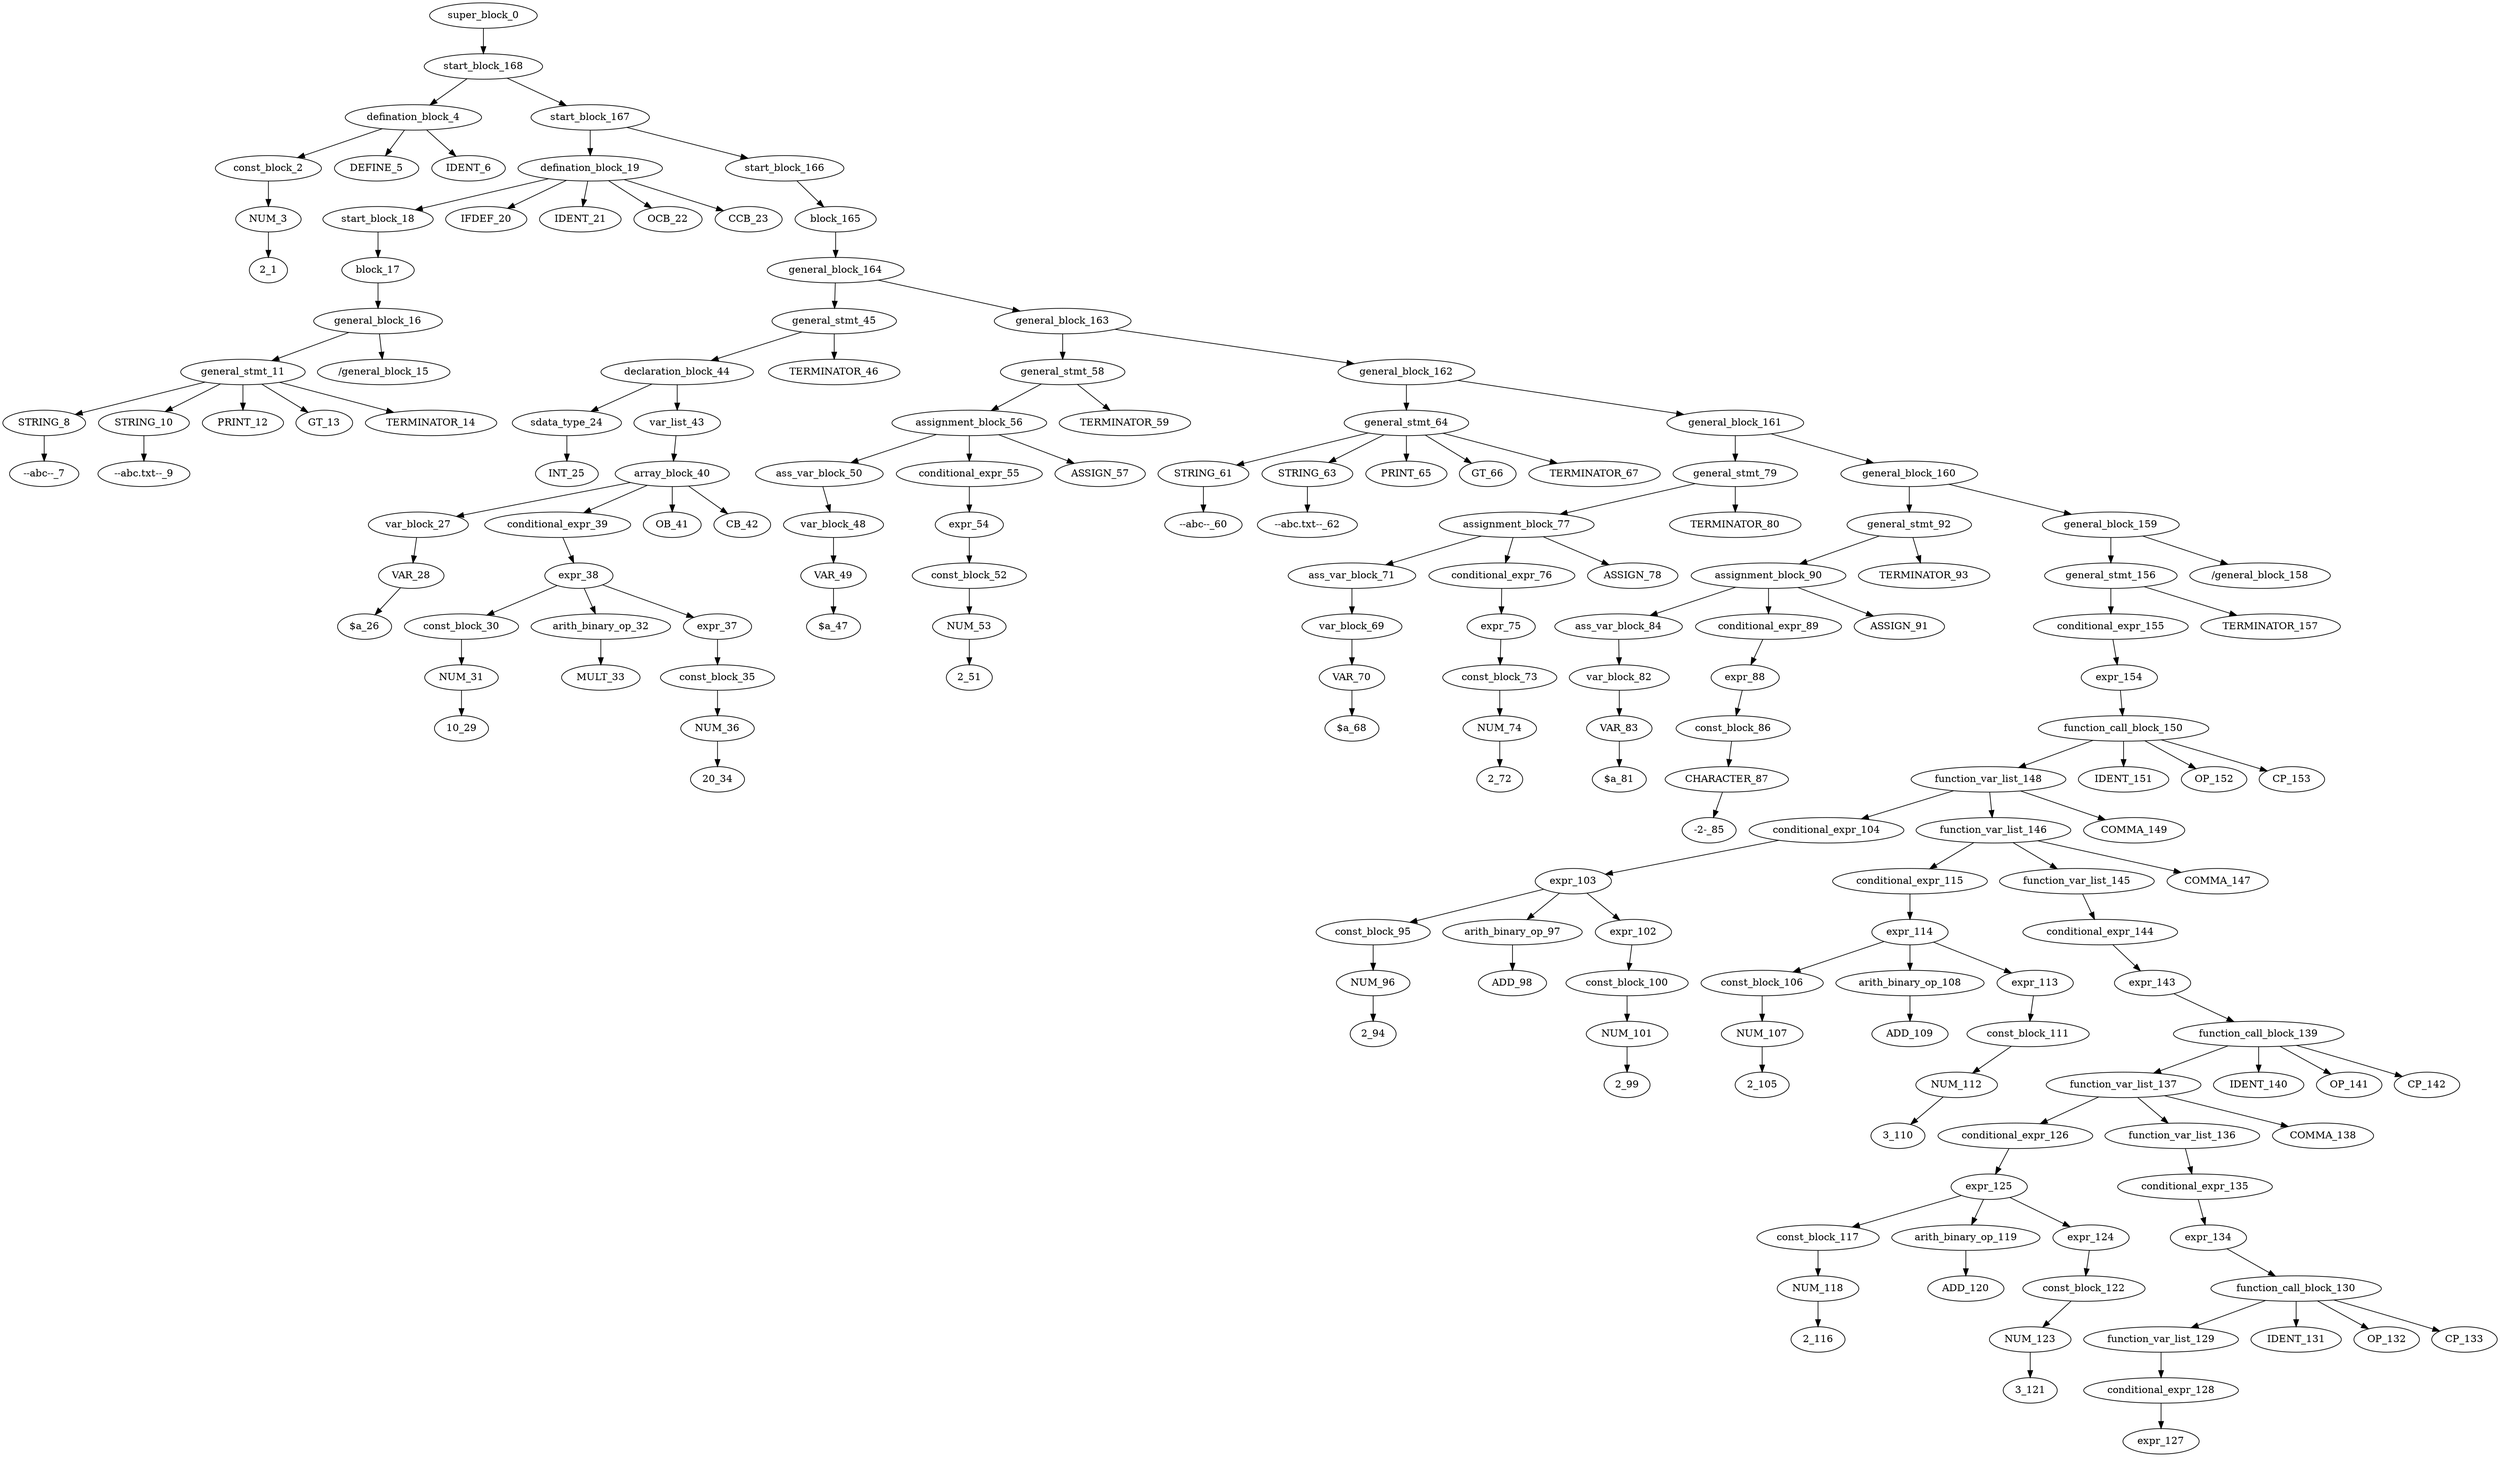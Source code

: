 digraph G {
	NUM_3 -> "2_1" [key=0];
const_block_2 -> NUM_3 [key=1];
defination_block_4 -> const_block_2 [key=4];
defination_block_4 -> DEFINE_5 [key=2];
defination_block_4 -> IDENT_6 [key=3];
STRING_8 -> "--abc--_7" [key=5];
STRING_10 -> "--abc.txt--_9" [key=6];
general_stmt_11 -> STRING_8 [key=8];
general_stmt_11 -> STRING_10 [key=10];
general_stmt_11 -> PRINT_12 [key=7];
general_stmt_11 -> GT_13 [key=9];
general_stmt_11 -> TERMINATOR_14 [key=11];
general_block_16 -> general_stmt_11 [key=12];
general_block_16 -> "/general_block_15" [key=13];
block_17 -> general_block_16 [key=14];
start_block_18 -> block_17 [key=15];
defination_block_19 -> start_block_18 [key=19];
defination_block_19 -> IFDEF_20 [key=16];
defination_block_19 -> IDENT_21 [key=17];
defination_block_19 -> OCB_22 [key=18];
defination_block_19 -> CCB_23 [key=20];
sdata_type_24 -> INT_25 [key=21];
VAR_28 -> "$a_26" [key=22];
var_block_27 -> VAR_28 [key=23];
NUM_31 -> "10_29" [key=24];
const_block_30 -> NUM_31 [key=25];
arith_binary_op_32 -> MULT_33 [key=26];
NUM_36 -> "20_34" [key=27];
const_block_35 -> NUM_36 [key=28];
expr_37 -> const_block_35 [key=29];
expr_38 -> const_block_30 [key=30];
expr_38 -> arith_binary_op_32 [key=31];
expr_38 -> expr_37 [key=32];
conditional_expr_39 -> expr_38 [key=33];
array_block_40 -> var_block_27 [key=34];
array_block_40 -> conditional_expr_39 [key=36];
array_block_40 -> OB_41 [key=35];
array_block_40 -> CB_42 [key=37];
var_list_43 -> array_block_40 [key=38];
declaration_block_44 -> sdata_type_24 [key=39];
declaration_block_44 -> var_list_43 [key=40];
general_stmt_45 -> declaration_block_44 [key=41];
general_stmt_45 -> TERMINATOR_46 [key=42];
VAR_49 -> "$a_47" [key=43];
var_block_48 -> VAR_49 [key=44];
ass_var_block_50 -> var_block_48 [key=45];
NUM_53 -> "2_51" [key=46];
const_block_52 -> NUM_53 [key=47];
expr_54 -> const_block_52 [key=48];
conditional_expr_55 -> expr_54 [key=49];
assignment_block_56 -> ass_var_block_50 [key=50];
assignment_block_56 -> conditional_expr_55 [key=52];
assignment_block_56 -> ASSIGN_57 [key=51];
general_stmt_58 -> assignment_block_56 [key=53];
general_stmt_58 -> TERMINATOR_59 [key=54];
STRING_61 -> "--abc--_60" [key=55];
STRING_63 -> "--abc.txt--_62" [key=56];
general_stmt_64 -> STRING_61 [key=58];
general_stmt_64 -> STRING_63 [key=60];
general_stmt_64 -> PRINT_65 [key=57];
general_stmt_64 -> GT_66 [key=59];
general_stmt_64 -> TERMINATOR_67 [key=61];
VAR_70 -> "$a_68" [key=62];
var_block_69 -> VAR_70 [key=63];
ass_var_block_71 -> var_block_69 [key=64];
NUM_74 -> "2_72" [key=65];
const_block_73 -> NUM_74 [key=66];
expr_75 -> const_block_73 [key=67];
conditional_expr_76 -> expr_75 [key=68];
assignment_block_77 -> ass_var_block_71 [key=69];
assignment_block_77 -> conditional_expr_76 [key=71];
assignment_block_77 -> ASSIGN_78 [key=70];
general_stmt_79 -> assignment_block_77 [key=72];
general_stmt_79 -> TERMINATOR_80 [key=73];
VAR_83 -> "$a_81" [key=74];
var_block_82 -> VAR_83 [key=75];
ass_var_block_84 -> var_block_82 [key=76];
CHARACTER_87 -> "-2-_85" [key=77];
const_block_86 -> CHARACTER_87 [key=78];
expr_88 -> const_block_86 [key=79];
conditional_expr_89 -> expr_88 [key=80];
assignment_block_90 -> ass_var_block_84 [key=81];
assignment_block_90 -> conditional_expr_89 [key=83];
assignment_block_90 -> ASSIGN_91 [key=82];
general_stmt_92 -> assignment_block_90 [key=84];
general_stmt_92 -> TERMINATOR_93 [key=85];
NUM_96 -> "2_94" [key=86];
const_block_95 -> NUM_96 [key=87];
arith_binary_op_97 -> ADD_98 [key=88];
NUM_101 -> "2_99" [key=89];
const_block_100 -> NUM_101 [key=90];
expr_102 -> const_block_100 [key=91];
expr_103 -> const_block_95 [key=92];
expr_103 -> arith_binary_op_97 [key=93];
expr_103 -> expr_102 [key=94];
conditional_expr_104 -> expr_103 [key=95];
NUM_107 -> "2_105" [key=96];
const_block_106 -> NUM_107 [key=97];
arith_binary_op_108 -> ADD_109 [key=98];
NUM_112 -> "3_110" [key=99];
const_block_111 -> NUM_112 [key=100];
expr_113 -> const_block_111 [key=101];
expr_114 -> const_block_106 [key=102];
expr_114 -> arith_binary_op_108 [key=103];
expr_114 -> expr_113 [key=104];
conditional_expr_115 -> expr_114 [key=105];
NUM_118 -> "2_116" [key=106];
const_block_117 -> NUM_118 [key=107];
arith_binary_op_119 -> ADD_120 [key=108];
NUM_123 -> "3_121" [key=109];
const_block_122 -> NUM_123 [key=110];
expr_124 -> const_block_122 [key=111];
expr_125 -> const_block_117 [key=112];
expr_125 -> arith_binary_op_119 [key=113];
expr_125 -> expr_124 [key=114];
conditional_expr_126 -> expr_125 [key=115];
conditional_expr_128 -> expr_127 [key=116];
function_var_list_129 -> conditional_expr_128 [key=117];
function_call_block_130 -> function_var_list_129 [key=120];
function_call_block_130 -> IDENT_131 [key=118];
function_call_block_130 -> OP_132 [key=119];
function_call_block_130 -> CP_133 [key=121];
expr_134 -> function_call_block_130 [key=122];
conditional_expr_135 -> expr_134 [key=123];
function_var_list_136 -> conditional_expr_135 [key=124];
function_var_list_137 -> conditional_expr_126 [key=125];
function_var_list_137 -> function_var_list_136 [key=127];
function_var_list_137 -> COMMA_138 [key=126];
function_call_block_139 -> function_var_list_137 [key=130];
function_call_block_139 -> IDENT_140 [key=128];
function_call_block_139 -> OP_141 [key=129];
function_call_block_139 -> CP_142 [key=131];
expr_143 -> function_call_block_139 [key=132];
conditional_expr_144 -> expr_143 [key=133];
function_var_list_145 -> conditional_expr_144 [key=134];
function_var_list_146 -> conditional_expr_115 [key=135];
function_var_list_146 -> function_var_list_145 [key=137];
function_var_list_146 -> COMMA_147 [key=136];
function_var_list_148 -> conditional_expr_104 [key=138];
function_var_list_148 -> function_var_list_146 [key=140];
function_var_list_148 -> COMMA_149 [key=139];
function_call_block_150 -> function_var_list_148 [key=143];
function_call_block_150 -> IDENT_151 [key=141];
function_call_block_150 -> OP_152 [key=142];
function_call_block_150 -> CP_153 [key=144];
expr_154 -> function_call_block_150 [key=145];
conditional_expr_155 -> expr_154 [key=146];
general_stmt_156 -> conditional_expr_155 [key=147];
general_stmt_156 -> TERMINATOR_157 [key=148];
general_block_159 -> general_stmt_156 [key=149];
general_block_159 -> "/general_block_158" [key=150];
general_block_160 -> general_stmt_92 [key=151];
general_block_160 -> general_block_159 [key=152];
general_block_161 -> general_stmt_79 [key=153];
general_block_161 -> general_block_160 [key=154];
general_block_162 -> general_stmt_64 [key=155];
general_block_162 -> general_block_161 [key=156];
general_block_163 -> general_stmt_58 [key=157];
general_block_163 -> general_block_162 [key=158];
general_block_164 -> general_stmt_45 [key=159];
general_block_164 -> general_block_163 [key=160];
block_165 -> general_block_164 [key=161];
start_block_166 -> block_165 [key=162];
start_block_167 -> defination_block_19 [key=163];
start_block_167 -> start_block_166 [key=164];
start_block_168 -> defination_block_4 [key=165];
start_block_168 -> start_block_167 [key=166];
super_block_0 -> start_block_168 [key=167];
}
